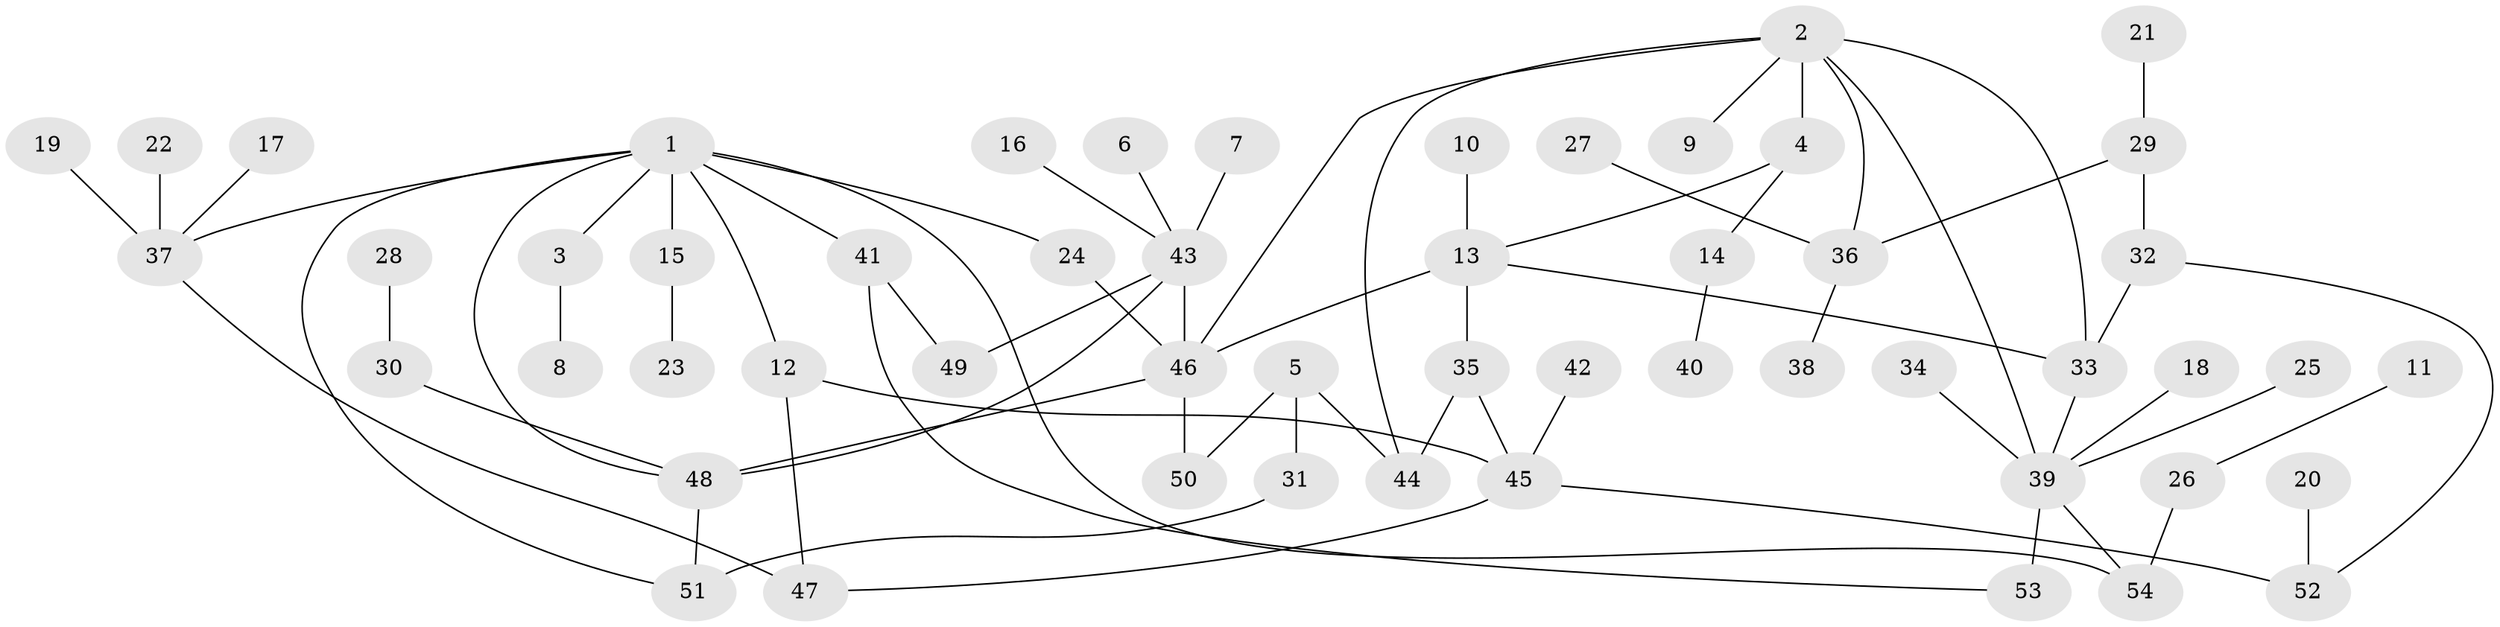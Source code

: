 // original degree distribution, {5: 0.046296296296296294, 6: 0.018518518518518517, 3: 0.14814814814814814, 7: 0.027777777777777776, 4: 0.08333333333333333, 2: 0.3425925925925926, 1: 0.3333333333333333}
// Generated by graph-tools (version 1.1) at 2025/25/03/09/25 03:25:32]
// undirected, 54 vertices, 70 edges
graph export_dot {
graph [start="1"]
  node [color=gray90,style=filled];
  1;
  2;
  3;
  4;
  5;
  6;
  7;
  8;
  9;
  10;
  11;
  12;
  13;
  14;
  15;
  16;
  17;
  18;
  19;
  20;
  21;
  22;
  23;
  24;
  25;
  26;
  27;
  28;
  29;
  30;
  31;
  32;
  33;
  34;
  35;
  36;
  37;
  38;
  39;
  40;
  41;
  42;
  43;
  44;
  45;
  46;
  47;
  48;
  49;
  50;
  51;
  52;
  53;
  54;
  1 -- 3 [weight=1.0];
  1 -- 12 [weight=1.0];
  1 -- 15 [weight=1.0];
  1 -- 24 [weight=1.0];
  1 -- 37 [weight=1.0];
  1 -- 41 [weight=1.0];
  1 -- 48 [weight=1.0];
  1 -- 51 [weight=1.0];
  1 -- 54 [weight=1.0];
  2 -- 4 [weight=1.0];
  2 -- 9 [weight=1.0];
  2 -- 33 [weight=1.0];
  2 -- 36 [weight=1.0];
  2 -- 39 [weight=1.0];
  2 -- 44 [weight=1.0];
  2 -- 46 [weight=1.0];
  3 -- 8 [weight=1.0];
  4 -- 13 [weight=1.0];
  4 -- 14 [weight=1.0];
  5 -- 31 [weight=1.0];
  5 -- 44 [weight=1.0];
  5 -- 50 [weight=1.0];
  6 -- 43 [weight=1.0];
  7 -- 43 [weight=1.0];
  10 -- 13 [weight=1.0];
  11 -- 26 [weight=1.0];
  12 -- 45 [weight=1.0];
  12 -- 47 [weight=1.0];
  13 -- 33 [weight=1.0];
  13 -- 35 [weight=1.0];
  13 -- 46 [weight=1.0];
  14 -- 40 [weight=1.0];
  15 -- 23 [weight=1.0];
  16 -- 43 [weight=1.0];
  17 -- 37 [weight=1.0];
  18 -- 39 [weight=1.0];
  19 -- 37 [weight=1.0];
  20 -- 52 [weight=1.0];
  21 -- 29 [weight=1.0];
  22 -- 37 [weight=1.0];
  24 -- 46 [weight=1.0];
  25 -- 39 [weight=1.0];
  26 -- 54 [weight=1.0];
  27 -- 36 [weight=1.0];
  28 -- 30 [weight=1.0];
  29 -- 32 [weight=1.0];
  29 -- 36 [weight=1.0];
  30 -- 48 [weight=1.0];
  31 -- 51 [weight=1.0];
  32 -- 33 [weight=1.0];
  32 -- 52 [weight=1.0];
  33 -- 39 [weight=1.0];
  34 -- 39 [weight=1.0];
  35 -- 44 [weight=1.0];
  35 -- 45 [weight=1.0];
  36 -- 38 [weight=1.0];
  37 -- 47 [weight=1.0];
  39 -- 53 [weight=2.0];
  39 -- 54 [weight=1.0];
  41 -- 49 [weight=1.0];
  41 -- 53 [weight=1.0];
  42 -- 45 [weight=1.0];
  43 -- 46 [weight=1.0];
  43 -- 48 [weight=1.0];
  43 -- 49 [weight=1.0];
  45 -- 47 [weight=1.0];
  45 -- 52 [weight=1.0];
  46 -- 48 [weight=2.0];
  46 -- 50 [weight=1.0];
  48 -- 51 [weight=1.0];
}
